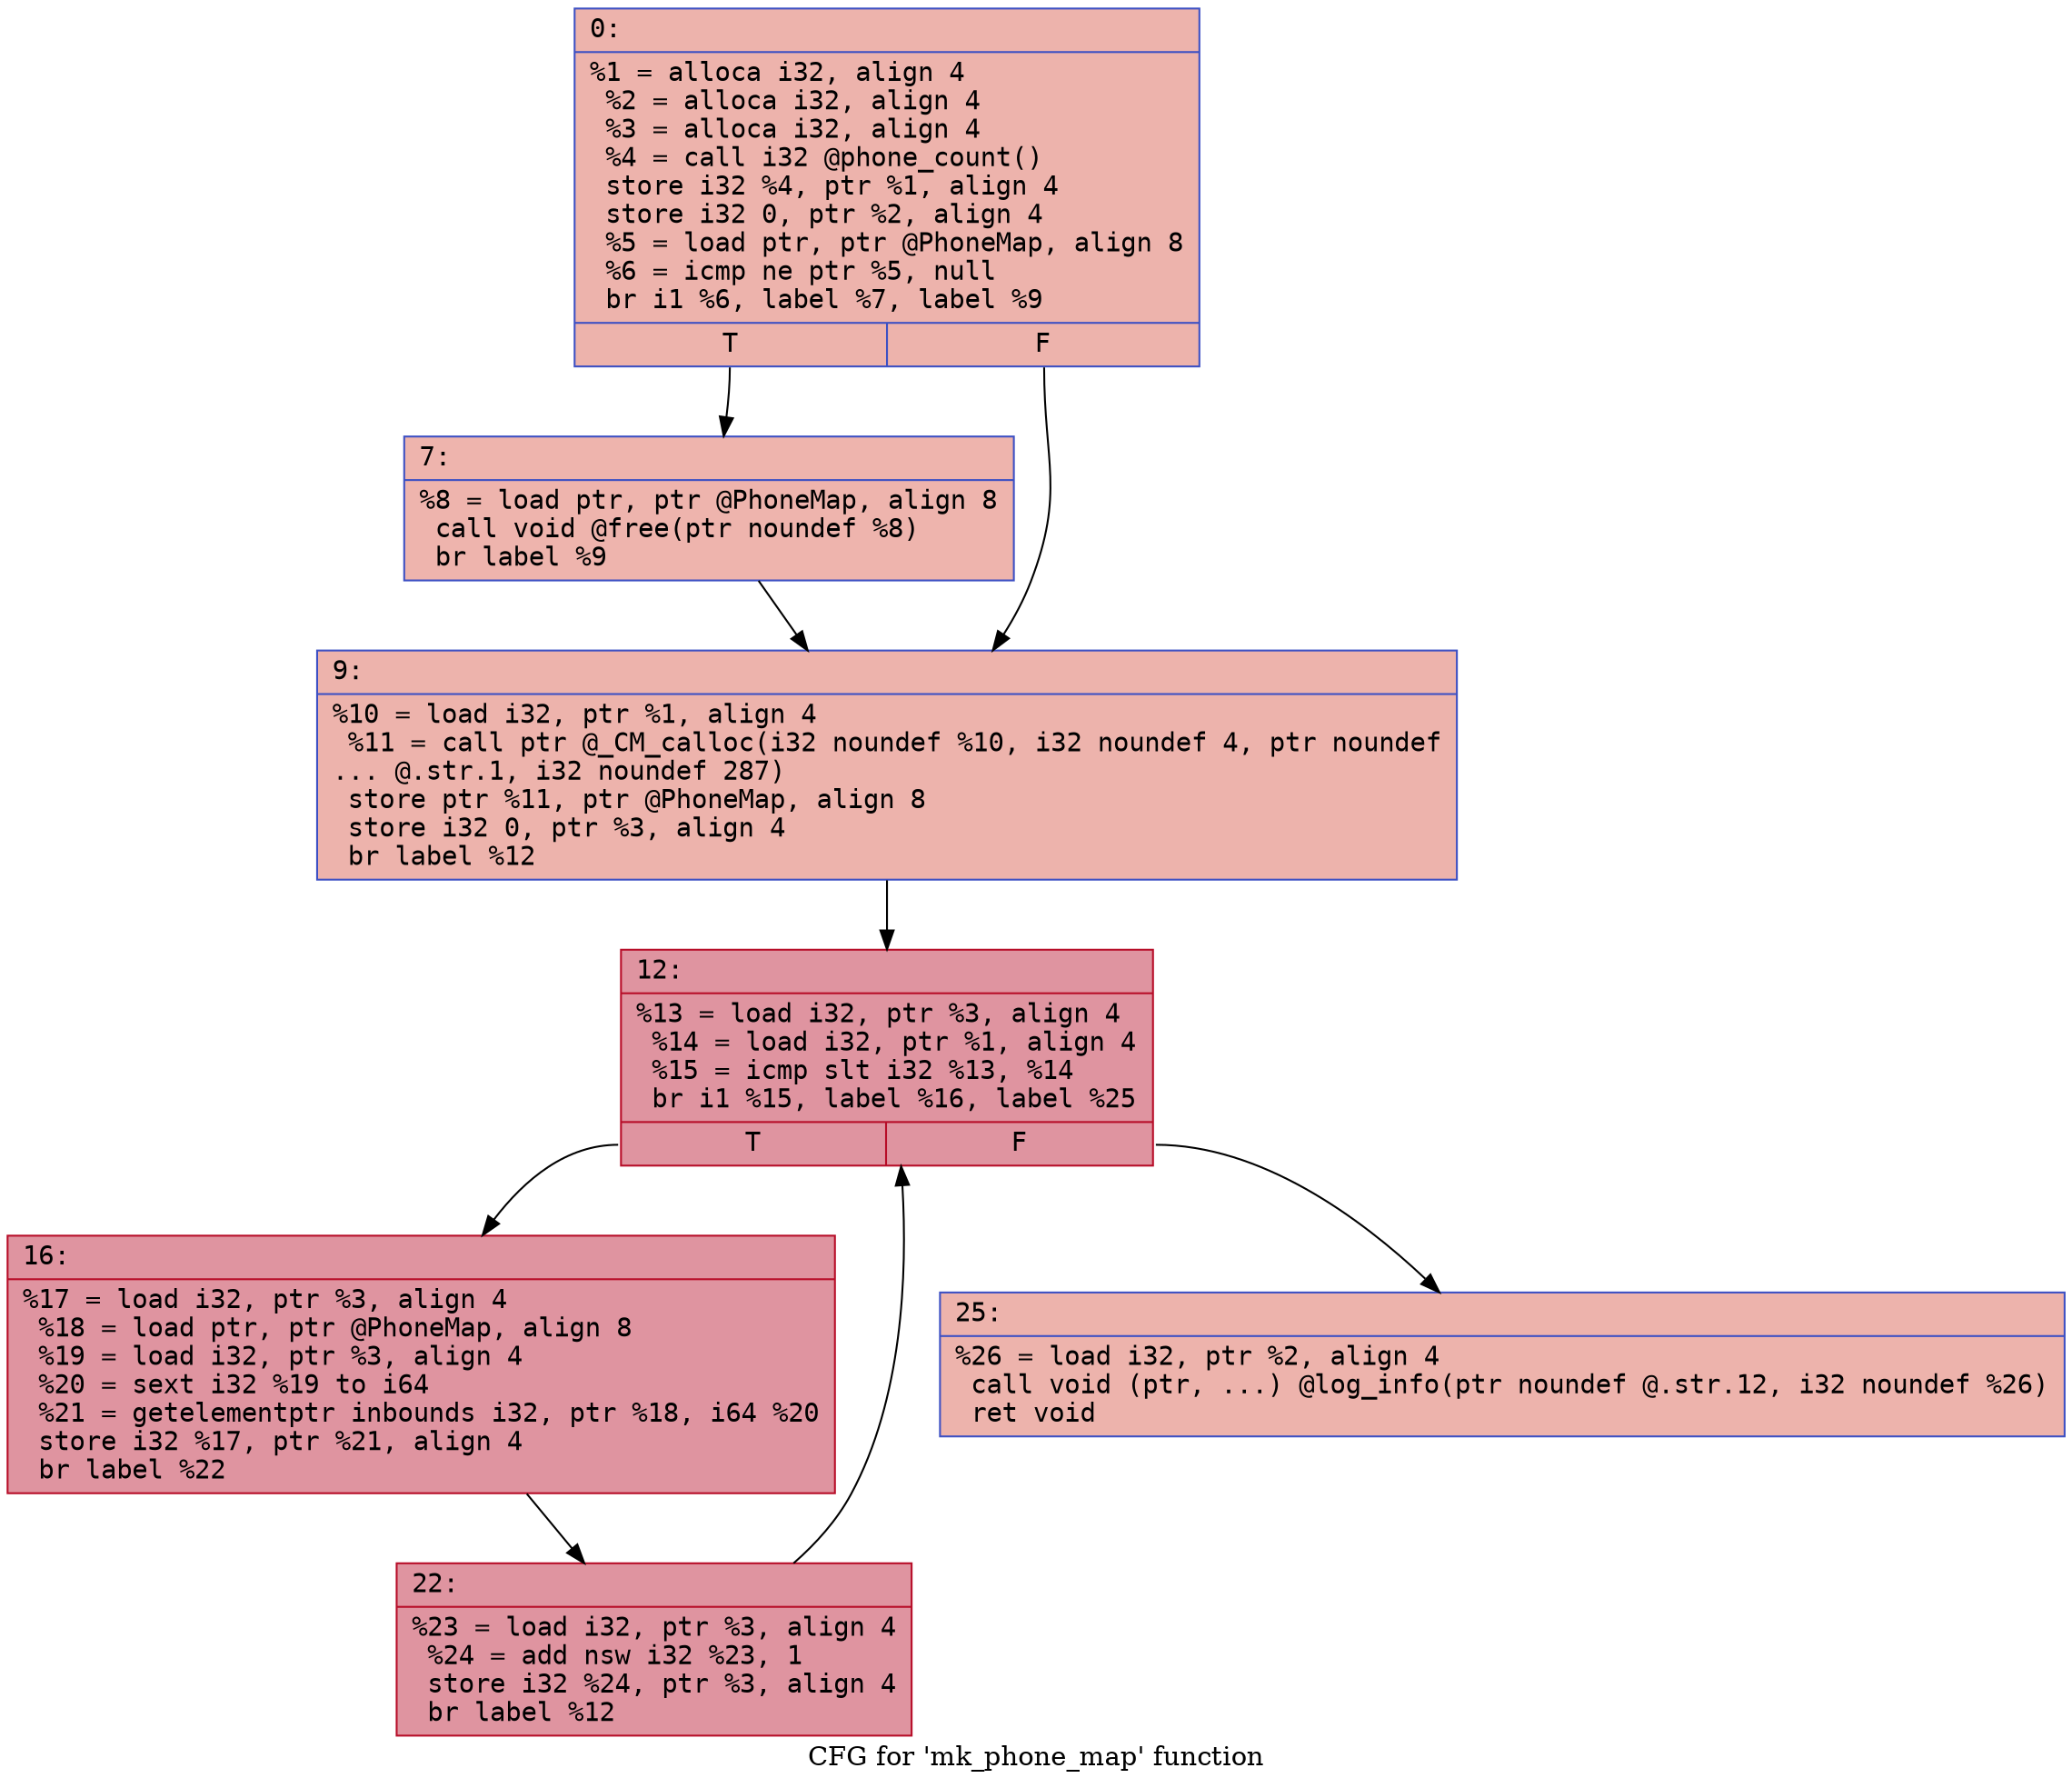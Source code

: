 digraph "CFG for 'mk_phone_map' function" {
	label="CFG for 'mk_phone_map' function";

	Node0x6000012f7f20 [shape=record,color="#3d50c3ff", style=filled, fillcolor="#d6524470" fontname="Courier",label="{0:\l|  %1 = alloca i32, align 4\l  %2 = alloca i32, align 4\l  %3 = alloca i32, align 4\l  %4 = call i32 @phone_count()\l  store i32 %4, ptr %1, align 4\l  store i32 0, ptr %2, align 4\l  %5 = load ptr, ptr @PhoneMap, align 8\l  %6 = icmp ne ptr %5, null\l  br i1 %6, label %7, label %9\l|{<s0>T|<s1>F}}"];
	Node0x6000012f7f20:s0 -> Node0x6000012f7f70[tooltip="0 -> 7\nProbability 62.50%" ];
	Node0x6000012f7f20:s1 -> Node0x6000012f0000[tooltip="0 -> 9\nProbability 37.50%" ];
	Node0x6000012f7f70 [shape=record,color="#3d50c3ff", style=filled, fillcolor="#d8564670" fontname="Courier",label="{7:\l|  %8 = load ptr, ptr @PhoneMap, align 8\l  call void @free(ptr noundef %8)\l  br label %9\l}"];
	Node0x6000012f7f70 -> Node0x6000012f0000[tooltip="7 -> 9\nProbability 100.00%" ];
	Node0x6000012f0000 [shape=record,color="#3d50c3ff", style=filled, fillcolor="#d6524470" fontname="Courier",label="{9:\l|  %10 = load i32, ptr %1, align 4\l  %11 = call ptr @_CM_calloc(i32 noundef %10, i32 noundef 4, ptr noundef\l... @.str.1, i32 noundef 287)\l  store ptr %11, ptr @PhoneMap, align 8\l  store i32 0, ptr %3, align 4\l  br label %12\l}"];
	Node0x6000012f0000 -> Node0x6000012f0050[tooltip="9 -> 12\nProbability 100.00%" ];
	Node0x6000012f0050 [shape=record,color="#b70d28ff", style=filled, fillcolor="#b70d2870" fontname="Courier",label="{12:\l|  %13 = load i32, ptr %3, align 4\l  %14 = load i32, ptr %1, align 4\l  %15 = icmp slt i32 %13, %14\l  br i1 %15, label %16, label %25\l|{<s0>T|<s1>F}}"];
	Node0x6000012f0050:s0 -> Node0x6000012f00a0[tooltip="12 -> 16\nProbability 96.88%" ];
	Node0x6000012f0050:s1 -> Node0x6000012f0140[tooltip="12 -> 25\nProbability 3.12%" ];
	Node0x6000012f00a0 [shape=record,color="#b70d28ff", style=filled, fillcolor="#b70d2870" fontname="Courier",label="{16:\l|  %17 = load i32, ptr %3, align 4\l  %18 = load ptr, ptr @PhoneMap, align 8\l  %19 = load i32, ptr %3, align 4\l  %20 = sext i32 %19 to i64\l  %21 = getelementptr inbounds i32, ptr %18, i64 %20\l  store i32 %17, ptr %21, align 4\l  br label %22\l}"];
	Node0x6000012f00a0 -> Node0x6000012f00f0[tooltip="16 -> 22\nProbability 100.00%" ];
	Node0x6000012f00f0 [shape=record,color="#b70d28ff", style=filled, fillcolor="#b70d2870" fontname="Courier",label="{22:\l|  %23 = load i32, ptr %3, align 4\l  %24 = add nsw i32 %23, 1\l  store i32 %24, ptr %3, align 4\l  br label %12\l}"];
	Node0x6000012f00f0 -> Node0x6000012f0050[tooltip="22 -> 12\nProbability 100.00%" ];
	Node0x6000012f0140 [shape=record,color="#3d50c3ff", style=filled, fillcolor="#d6524470" fontname="Courier",label="{25:\l|  %26 = load i32, ptr %2, align 4\l  call void (ptr, ...) @log_info(ptr noundef @.str.12, i32 noundef %26)\l  ret void\l}"];
}

